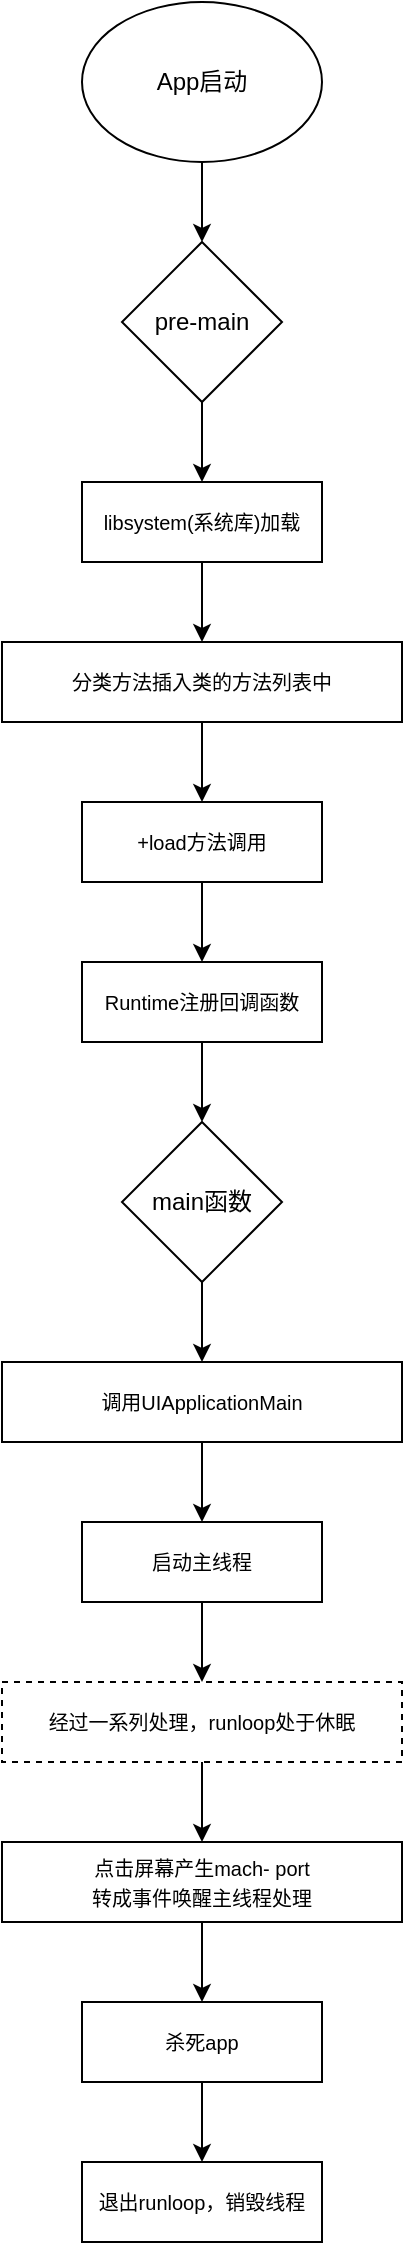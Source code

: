 <mxfile version="25.0.3">
  <diagram name="第 1 页" id="weAJyAuKUi2FDlKsi1JT">
    <mxGraphModel dx="786" dy="518" grid="1" gridSize="10" guides="1" tooltips="1" connect="1" arrows="1" fold="1" page="1" pageScale="1" pageWidth="827" pageHeight="1169" math="0" shadow="0">
      <root>
        <mxCell id="0" />
        <mxCell id="1" parent="0" />
        <mxCell id="4DrlTJSZ5cez98okmt2o-3" value="" style="edgeStyle=orthogonalEdgeStyle;rounded=0;orthogonalLoop=1;jettySize=auto;html=1;" edge="1" parent="1" source="4DrlTJSZ5cez98okmt2o-1" target="4DrlTJSZ5cez98okmt2o-2">
          <mxGeometry relative="1" as="geometry" />
        </mxCell>
        <mxCell id="4DrlTJSZ5cez98okmt2o-1" value="App启动" style="ellipse;whiteSpace=wrap;html=1;" vertex="1" parent="1">
          <mxGeometry x="240" y="40" width="120" height="80" as="geometry" />
        </mxCell>
        <mxCell id="4DrlTJSZ5cez98okmt2o-5" value="" style="edgeStyle=orthogonalEdgeStyle;rounded=0;orthogonalLoop=1;jettySize=auto;html=1;" edge="1" parent="1" source="4DrlTJSZ5cez98okmt2o-2" target="4DrlTJSZ5cez98okmt2o-4">
          <mxGeometry relative="1" as="geometry" />
        </mxCell>
        <mxCell id="4DrlTJSZ5cez98okmt2o-2" value="pre-main" style="rhombus;whiteSpace=wrap;html=1;" vertex="1" parent="1">
          <mxGeometry x="260" y="160" width="80" height="80" as="geometry" />
        </mxCell>
        <mxCell id="4DrlTJSZ5cez98okmt2o-7" value="" style="edgeStyle=orthogonalEdgeStyle;rounded=0;orthogonalLoop=1;jettySize=auto;html=1;" edge="1" parent="1" source="4DrlTJSZ5cez98okmt2o-4" target="4DrlTJSZ5cez98okmt2o-6">
          <mxGeometry relative="1" as="geometry" />
        </mxCell>
        <mxCell id="4DrlTJSZ5cez98okmt2o-4" value="&lt;font style=&quot;font-size: 10px;&quot;&gt;libsystem(系统库)加载&lt;/font&gt;" style="whiteSpace=wrap;html=1;" vertex="1" parent="1">
          <mxGeometry x="240" y="280" width="120" height="40" as="geometry" />
        </mxCell>
        <mxCell id="4DrlTJSZ5cez98okmt2o-9" value="" style="edgeStyle=orthogonalEdgeStyle;rounded=0;orthogonalLoop=1;jettySize=auto;html=1;" edge="1" parent="1" source="4DrlTJSZ5cez98okmt2o-6" target="4DrlTJSZ5cez98okmt2o-8">
          <mxGeometry relative="1" as="geometry" />
        </mxCell>
        <mxCell id="4DrlTJSZ5cez98okmt2o-6" value="&lt;font style=&quot;font-size: 10px;&quot;&gt;分类方法插入类的方法列表中&lt;/font&gt;" style="whiteSpace=wrap;html=1;" vertex="1" parent="1">
          <mxGeometry x="200" y="360" width="200" height="40" as="geometry" />
        </mxCell>
        <mxCell id="4DrlTJSZ5cez98okmt2o-11" value="" style="edgeStyle=orthogonalEdgeStyle;rounded=0;orthogonalLoop=1;jettySize=auto;html=1;" edge="1" parent="1" source="4DrlTJSZ5cez98okmt2o-8" target="4DrlTJSZ5cez98okmt2o-10">
          <mxGeometry relative="1" as="geometry" />
        </mxCell>
        <mxCell id="4DrlTJSZ5cez98okmt2o-8" value="&lt;font style=&quot;font-size: 10px;&quot;&gt;+load方法调用&lt;/font&gt;" style="whiteSpace=wrap;html=1;" vertex="1" parent="1">
          <mxGeometry x="240" y="440" width="120" height="40" as="geometry" />
        </mxCell>
        <mxCell id="4DrlTJSZ5cez98okmt2o-13" value="" style="edgeStyle=orthogonalEdgeStyle;rounded=0;orthogonalLoop=1;jettySize=auto;html=1;" edge="1" parent="1" source="4DrlTJSZ5cez98okmt2o-10" target="4DrlTJSZ5cez98okmt2o-12">
          <mxGeometry relative="1" as="geometry" />
        </mxCell>
        <mxCell id="4DrlTJSZ5cez98okmt2o-10" value="&lt;font style=&quot;font-size: 10px;&quot;&gt;Runtime注册回调函数&lt;/font&gt;" style="whiteSpace=wrap;html=1;" vertex="1" parent="1">
          <mxGeometry x="240" y="520" width="120" height="40" as="geometry" />
        </mxCell>
        <mxCell id="4DrlTJSZ5cez98okmt2o-15" value="" style="edgeStyle=orthogonalEdgeStyle;rounded=0;orthogonalLoop=1;jettySize=auto;html=1;" edge="1" parent="1" source="4DrlTJSZ5cez98okmt2o-12" target="4DrlTJSZ5cez98okmt2o-14">
          <mxGeometry relative="1" as="geometry" />
        </mxCell>
        <mxCell id="4DrlTJSZ5cez98okmt2o-12" value="main函数" style="rhombus;whiteSpace=wrap;html=1;" vertex="1" parent="1">
          <mxGeometry x="260" y="600" width="80" height="80" as="geometry" />
        </mxCell>
        <mxCell id="4DrlTJSZ5cez98okmt2o-17" value="" style="edgeStyle=orthogonalEdgeStyle;rounded=0;orthogonalLoop=1;jettySize=auto;html=1;" edge="1" parent="1" source="4DrlTJSZ5cez98okmt2o-14" target="4DrlTJSZ5cez98okmt2o-16">
          <mxGeometry relative="1" as="geometry" />
        </mxCell>
        <mxCell id="4DrlTJSZ5cez98okmt2o-14" value="&lt;font style=&quot;font-size: 10px;&quot;&gt;调用UIApplicationMain&lt;/font&gt;" style="whiteSpace=wrap;html=1;" vertex="1" parent="1">
          <mxGeometry x="200" y="720" width="200" height="40" as="geometry" />
        </mxCell>
        <mxCell id="4DrlTJSZ5cez98okmt2o-19" value="" style="edgeStyle=orthogonalEdgeStyle;rounded=0;orthogonalLoop=1;jettySize=auto;html=1;" edge="1" parent="1" source="4DrlTJSZ5cez98okmt2o-16" target="4DrlTJSZ5cez98okmt2o-18">
          <mxGeometry relative="1" as="geometry" />
        </mxCell>
        <mxCell id="4DrlTJSZ5cez98okmt2o-16" value="&lt;font style=&quot;font-size: 10px;&quot;&gt;启动主线程&lt;/font&gt;" style="whiteSpace=wrap;html=1;" vertex="1" parent="1">
          <mxGeometry x="240" y="800" width="120" height="40" as="geometry" />
        </mxCell>
        <mxCell id="4DrlTJSZ5cez98okmt2o-21" value="" style="edgeStyle=orthogonalEdgeStyle;rounded=0;orthogonalLoop=1;jettySize=auto;html=1;" edge="1" parent="1" source="4DrlTJSZ5cez98okmt2o-18" target="4DrlTJSZ5cez98okmt2o-20">
          <mxGeometry relative="1" as="geometry" />
        </mxCell>
        <mxCell id="4DrlTJSZ5cez98okmt2o-18" value="&lt;font style=&quot;font-size: 10px;&quot;&gt;经过一系列处理，runloop处于休眠&lt;/font&gt;" style="whiteSpace=wrap;html=1;dashed=1;" vertex="1" parent="1">
          <mxGeometry x="200" y="880" width="200" height="40" as="geometry" />
        </mxCell>
        <mxCell id="4DrlTJSZ5cez98okmt2o-23" value="" style="edgeStyle=orthogonalEdgeStyle;rounded=0;orthogonalLoop=1;jettySize=auto;html=1;" edge="1" parent="1" source="4DrlTJSZ5cez98okmt2o-20" target="4DrlTJSZ5cez98okmt2o-22">
          <mxGeometry relative="1" as="geometry" />
        </mxCell>
        <mxCell id="4DrlTJSZ5cez98okmt2o-20" value="&lt;font style=&quot;font-size: 10px;&quot;&gt;点击屏幕产生mach- port&lt;/font&gt;&lt;div&gt;&lt;font style=&quot;font-size: 10px;&quot;&gt;转成事件唤醒主线程处理&lt;/font&gt;&lt;/div&gt;" style="whiteSpace=wrap;html=1;" vertex="1" parent="1">
          <mxGeometry x="200" y="960" width="200" height="40" as="geometry" />
        </mxCell>
        <mxCell id="4DrlTJSZ5cez98okmt2o-25" value="" style="edgeStyle=orthogonalEdgeStyle;rounded=0;orthogonalLoop=1;jettySize=auto;html=1;" edge="1" parent="1" source="4DrlTJSZ5cez98okmt2o-22" target="4DrlTJSZ5cez98okmt2o-24">
          <mxGeometry relative="1" as="geometry" />
        </mxCell>
        <mxCell id="4DrlTJSZ5cez98okmt2o-22" value="&lt;font style=&quot;font-size: 10px;&quot;&gt;杀死app&lt;/font&gt;" style="whiteSpace=wrap;html=1;" vertex="1" parent="1">
          <mxGeometry x="240" y="1040" width="120" height="40" as="geometry" />
        </mxCell>
        <mxCell id="4DrlTJSZ5cez98okmt2o-24" value="&lt;font style=&quot;font-size: 10px;&quot;&gt;退出runloop，销毁线程&lt;/font&gt;" style="whiteSpace=wrap;html=1;" vertex="1" parent="1">
          <mxGeometry x="240" y="1120" width="120" height="40" as="geometry" />
        </mxCell>
      </root>
    </mxGraphModel>
  </diagram>
</mxfile>
